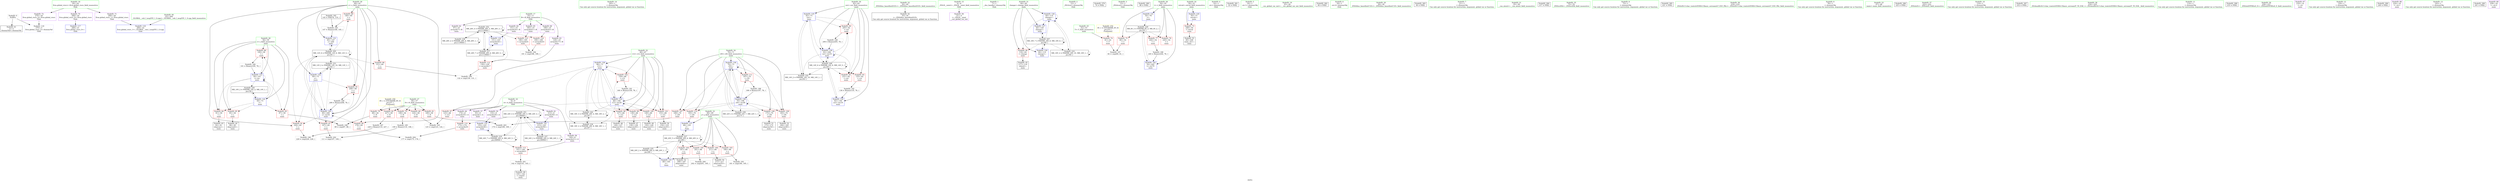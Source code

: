 digraph "SVFG" {
	label="SVFG";

	Node0x5648f1fcac90 [shape=record,color=grey,label="{NodeID: 0\nNullPtr}"];
	Node0x5648f1fcac90 -> Node0x5648f1fed550[style=solid];
	Node0x5648f1fcac90 -> Node0x5648f1ff35b0[style=solid];
	Node0x5648f1fedbd0 [shape=record,color=red,label="{NodeID: 97\n123\<--66\n\<--i12\nmain\n}"];
	Node0x5648f1fedbd0 -> Node0x5648f1ff17c0[style=solid];
	Node0x5648f1fcb500 [shape=record,color=green,label="{NodeID: 14\n165\<--1\n\<--dummyObj\nCan only get source location for instruction, argument, global var or function.}"];
	Node0x5648f1ff1640 [shape=record,color=grey,label="{NodeID: 194\n191 = cmp(186, 190, )\n}"];
	Node0x5648f1fee730 [shape=record,color=red,label="{NodeID: 111\n197\<--70\n\<--i30\nmain\n}"];
	Node0x5648f1fee730 -> Node0x5648f1ff7250[style=solid];
	Node0x5648f1fccc10 [shape=record,color=green,label="{NodeID: 28\n58\<--59\ni\<--i_field_insensitive\nmain\n}"];
	Node0x5648f1fccc10 -> Node0x5648f1ff07f0[style=solid];
	Node0x5648f1fccc10 -> Node0x5648f1ff08c0[style=solid];
	Node0x5648f1fccc10 -> Node0x5648f1ff0990[style=solid];
	Node0x5648f1fccc10 -> Node0x5648f1ff0a60[style=solid];
	Node0x5648f1fccc10 -> Node0x5648f1ff3850[style=solid];
	Node0x5648f1fccc10 -> Node0x5648f1ff3920[style=solid];
	Node0x5648f1ff3ac0 [shape=record,color=blue,label="{NodeID: 125\n62\<--73\ncnt\<--\nmain\n}"];
	Node0x5648f1ff3ac0 -> Node0x5648f1ff10e0[style=dashed];
	Node0x5648f1ff3ac0 -> Node0x5648f1ff11b0[style=dashed];
	Node0x5648f1ff3ac0 -> Node0x5648f1ff4620[style=dashed];
	Node0x5648f1ff3ac0 -> Node0x5648f20002b0[style=dashed];
	Node0x5648f1ff3ac0 -> Node0x5648f20088b0[style=dashed];
	Node0x5648f1fed620 [shape=record,color=black,label="{NodeID: 42\n33\<--34\n\<--_ZNSt8ios_base4InitD1Ev\nCan only get source location for instruction, argument, global var or function.}"];
	Node0x5648f1ff4620 [shape=record,color=blue,label="{NodeID: 139\n62\<--206\ncnt\<--inc53\nmain\n}"];
	Node0x5648f1ff4620 -> Node0x5648f1ff10e0[style=dashed];
	Node0x5648f1ff4620 -> Node0x5648f1ff11b0[style=dashed];
	Node0x5648f1ff4620 -> Node0x5648f1ff4620[style=dashed];
	Node0x5648f1ff4620 -> Node0x5648f20002b0[style=dashed];
	Node0x5648f1ff4620 -> Node0x5648f20088b0[style=dashed];
	Node0x5648f1fef1a0 [shape=record,color=purple,label="{NodeID: 56\n31\<--4\n\<--_ZStL8__ioinit\n__cxx_global_var_init\n}"];
	Node0x5648f2009cb0 [shape=record,color=black,label="{NodeID: 236\nMR_22V_2 = PHI(MR_22V_7, MR_22V_1, )\npts\{71 \}\n}"];
	Node0x5648f2009cb0 -> Node0x5648f1ff43b0[style=dashed];
	Node0x5648f2009cb0 -> Node0x5648f2009cb0[style=dashed];
	Node0x5648f1fefd00 [shape=record,color=purple,label="{NodeID: 70\n268\<--20\nllvm.global_ctors_0\<--llvm.global_ctors\nGlob }"];
	Node0x5648f1fefd00 -> Node0x5648f1ff33b0[style=solid];
	Node0x5648f1ff08c0 [shape=record,color=red,label="{NodeID: 84\n91\<--58\n\<--i\nmain\n}"];
	Node0x5648f1ff08c0 -> Node0x5648f1fed6f0[style=solid];
	Node0x5648f1fcb410 [shape=record,color=green,label="{NodeID: 1\n7\<--1\n__dso_handle\<--dummyObj\nGlob }"];
	Node0x5648f1fedca0 [shape=record,color=red,label="{NodeID: 98\n127\<--66\n\<--i12\nmain\n}"];
	Node0x5648f1fedca0 -> Node0x5648f1fed960[style=solid];
	Node0x5648f1fcb5d0 [shape=record,color=green,label="{NodeID: 15\n4\<--6\n_ZStL8__ioinit\<--_ZStL8__ioinit_field_insensitive\nGlob }"];
	Node0x5648f1fcb5d0 -> Node0x5648f1fef1a0[style=solid];
	Node0x5648f1ff17c0 [shape=record,color=grey,label="{NodeID: 195\n125 = cmp(123, 124, )\n}"];
	Node0x5648f1fee800 [shape=record,color=red,label="{NodeID: 112\n130\<--129\n\<--arrayidx17\nmain\n}"];
	Node0x5648f1fee800 -> Node0x5648f1ff1dc0[style=solid];
	Node0x5648f1fccce0 [shape=record,color=green,label="{NodeID: 29\n60\<--61\ns\<--s_field_insensitive\nmain\n}"];
	Node0x5648f1fccce0 -> Node0x5648f1ff0b30[style=solid];
	Node0x5648f1fccce0 -> Node0x5648f1ff0c00[style=solid];
	Node0x5648f1fccce0 -> Node0x5648f1ff0cd0[style=solid];
	Node0x5648f1fccce0 -> Node0x5648f1ff0da0[style=solid];
	Node0x5648f1fccce0 -> Node0x5648f1ff0e70[style=solid];
	Node0x5648f1fccce0 -> Node0x5648f1ff0f40[style=solid];
	Node0x5648f1fccce0 -> Node0x5648f1ff39f0[style=solid];
	Node0x5648f1fccce0 -> Node0x5648f1ff3fa0[style=solid];
	Node0x5648f1fccce0 -> Node0x5648f1ff46f0[style=solid];
	Node0x5648f1ff3b90 [shape=record,color=blue,label="{NodeID: 126\n64\<--114\nchange\<--\nmain\n}"];
	Node0x5648f1ff3b90 -> Node0x5648f1fedb00[style=dashed];
	Node0x5648f1ff3b90 -> Node0x5648f1ff3b90[style=dashed];
	Node0x5648f1ff3b90 -> Node0x5648f1ff3c60[style=dashed];
	Node0x5648f1ff3b90 -> Node0x5648f2008db0[style=dashed];
	Node0x5648f1fed6f0 [shape=record,color=black,label="{NodeID: 43\n92\<--91\nidxprom\<--\nmain\n}"];
	Node0x5648f1ff46f0 [shape=record,color=blue,label="{NodeID: 140\n60\<--209\ns\<--inc54\nmain\n}"];
	Node0x5648f1ff46f0 -> Node0x5648f1ff0b30[style=dashed];
	Node0x5648f1ff46f0 -> Node0x5648f1ff0da0[style=dashed];
	Node0x5648f1ff46f0 -> Node0x5648f1ff0e70[style=dashed];
	Node0x5648f1ff46f0 -> Node0x5648f1ff0f40[style=dashed];
	Node0x5648f1ff46f0 -> Node0x5648f1ff46f0[style=dashed];
	Node0x5648f1ff46f0 -> Node0x5648f1fffdb0[style=dashed];
	Node0x5648f1ff46f0 -> Node0x5648f20083b0[style=dashed];
	Node0x5648f1fef270 [shape=record,color=purple,label="{NodeID: 57\n93\<--8\narrayidx\<--A\nmain\n}"];
	Node0x5648f200a1b0 [shape=record,color=black,label="{NodeID: 237\nMR_24V_2 = PHI(MR_24V_9, MR_24V_1, )\npts\{90000 \}\n}"];
	Node0x5648f200a1b0 -> Node0x5648f200a1b0[style=dashed];
	Node0x5648f200a1b0 -> Node0x5648f200e7b0[style=dashed];
	Node0x5648f1fefdd0 [shape=record,color=purple,label="{NodeID: 71\n269\<--20\nllvm.global_ctors_1\<--llvm.global_ctors\nGlob }"];
	Node0x5648f1fefdd0 -> Node0x5648f1ff34b0[style=solid];
	Node0x5648f200e7b0 [shape=record,color=black,label="{NodeID: 251\nMR_24V_4 = PHI(MR_24V_5, MR_24V_3, )\npts\{90000 \}\n}"];
	Node0x5648f200e7b0 -> Node0x5648f1fee8d0[style=dashed];
	Node0x5648f200e7b0 -> Node0x5648f1fee9a0[style=dashed];
	Node0x5648f200e7b0 -> Node0x5648f1ff4140[style=dashed];
	Node0x5648f200e7b0 -> Node0x5648f1ff47c0[style=dashed];
	Node0x5648f200e7b0 -> Node0x5648f20034b0[style=dashed];
	Node0x5648f200e7b0 -> Node0x5648f200a1b0[style=dashed];
	Node0x5648f200e7b0 -> Node0x5648f200e7b0[style=dashed];
	Node0x5648f1ff0990 [shape=record,color=red,label="{NodeID: 85\n95\<--58\n\<--i\nmain\n}"];
	Node0x5648f1ff0990 -> Node0x5648f1fed7c0[style=solid];
	Node0x5648f1fc9da0 [shape=record,color=green,label="{NodeID: 2\n12\<--1\n_ZSt3cin\<--dummyObj\nGlob }"];
	Node0x5648f1d95860 [shape=record,color=black,label="{NodeID: 182\n145 = PHI(78, 110, )\n}"];
	Node0x5648f1d95860 -> Node0x5648f1ff6ad0[style=solid];
	Node0x5648f1fedd70 [shape=record,color=red,label="{NodeID: 99\n138\<--66\n\<--i12\nmain\n}"];
	Node0x5648f1fedd70 -> Node0x5648f1feda30[style=solid];
	Node0x5648f1fcb6a0 [shape=record,color=green,label="{NodeID: 16\n8\<--9\nA\<--A_field_insensitive\nGlob }"];
	Node0x5648f1fcb6a0 -> Node0x5648f1fef270[style=solid];
	Node0x5648f1fcb6a0 -> Node0x5648f1fef340[style=solid];
	Node0x5648f1fcb6a0 -> Node0x5648f1fef410[style=solid];
	Node0x5648f1fcb6a0 -> Node0x5648f1fef4e0[style=solid];
	Node0x5648f1fcb6a0 -> Node0x5648f1fef5b0[style=solid];
	Node0x5648f201f280 [shape=record,color=black,label="{NodeID: 279\n74 = PHI()\n}"];
	Node0x5648f1ff1940 [shape=record,color=grey,label="{NodeID: 196\n229 = cmp(226, 228, )\n}"];
	Node0x5648f1fee8d0 [shape=record,color=red,label="{NodeID: 113\n141\<--140\n\<--arrayidx21\nmain\n}"];
	Node0x5648f1fee8d0 -> Node0x5648f1ff20c0[style=solid];
	Node0x5648f1fccdb0 [shape=record,color=green,label="{NodeID: 30\n62\<--63\ncnt\<--cnt_field_insensitive\nmain\n}"];
	Node0x5648f1fccdb0 -> Node0x5648f1ff1010[style=solid];
	Node0x5648f1fccdb0 -> Node0x5648f1ff10e0[style=solid];
	Node0x5648f1fccdb0 -> Node0x5648f1ff11b0[style=solid];
	Node0x5648f1fccdb0 -> Node0x5648f1ff3ac0[style=solid];
	Node0x5648f1fccdb0 -> Node0x5648f1ff3ed0[style=solid];
	Node0x5648f1fccdb0 -> Node0x5648f1ff4620[style=solid];
	Node0x5648f1ff3c60 [shape=record,color=blue,label="{NodeID: 127\n64\<--120\nchange\<--\nmain\n}"];
	Node0x5648f1ff3c60 -> Node0x5648f20007b0[style=dashed];
	Node0x5648f1fed7c0 [shape=record,color=black,label="{NodeID: 44\n96\<--95\nidxprom6\<--\nmain\n}"];
	Node0x5648f1ff47c0 [shape=record,color=blue,label="{NodeID: 141\n213\<--143\narrayidx56\<--\nmain\n}"];
	Node0x5648f1ff47c0 -> Node0x5648f200a1b0[style=dashed];
	Node0x5648f1ff47c0 -> Node0x5648f200e7b0[style=dashed];
	Node0x5648f1fef340 [shape=record,color=purple,label="{NodeID: 58\n140\<--8\narrayidx21\<--A\nmain\n}"];
	Node0x5648f1fef340 -> Node0x5648f1fee8d0[style=solid];
	Node0x5648f200a6b0 [shape=record,color=black,label="{NodeID: 238\nMR_26V_2 = PHI(MR_26V_8, MR_26V_1, )\npts\{110000 \}\n}"];
	Node0x5648f200a6b0 -> Node0x5648f200a6b0[style=dashed];
	Node0x5648f200a6b0 -> Node0x5648f200ecb0[style=dashed];
	Node0x5648f1fefed0 [shape=record,color=purple,label="{NodeID: 72\n270\<--20\nllvm.global_ctors_2\<--llvm.global_ctors\nGlob }"];
	Node0x5648f1fefed0 -> Node0x5648f1ff35b0[style=solid];
	Node0x5648f200ecb0 [shape=record,color=black,label="{NodeID: 252\nMR_26V_4 = PHI(MR_26V_5, MR_26V_3, )\npts\{110000 \}\n}"];
	Node0x5648f200ecb0 -> Node0x5648f1fee800[style=dashed];
	Node0x5648f200ecb0 -> Node0x5648f1feea70[style=dashed];
	Node0x5648f200ecb0 -> Node0x5648f1ff32e0[style=dashed];
	Node0x5648f200ecb0 -> Node0x5648f1ff4070[style=dashed];
	Node0x5648f200ecb0 -> Node0x5648f20039b0[style=dashed];
	Node0x5648f200ecb0 -> Node0x5648f200a6b0[style=dashed];
	Node0x5648f200ecb0 -> Node0x5648f200ecb0[style=dashed];
	Node0x5648f1ff0a60 [shape=record,color=red,label="{NodeID: 86\n100\<--58\n\<--i\nmain\n}"];
	Node0x5648f1ff0a60 -> Node0x5648f1ff6c50[style=solid];
	Node0x5648f1fcc2b0 [shape=record,color=green,label="{NodeID: 3\n13\<--1\n_ZSt4cout\<--dummyObj\nGlob }"];
	Node0x5648f1ff6ad0 [shape=record,color=grey,label="{NodeID: 183\n147 = Binary(146, 145, )\n}"];
	Node0x5648f1ff6ad0 -> Node0x5648f1ff3fa0[style=solid];
	Node0x5648f1fede40 [shape=record,color=red,label="{NodeID: 100\n149\<--66\n\<--i12\nmain\n}"];
	Node0x5648f1fede40 -> Node0x5648f1feebf0[style=solid];
	Node0x5648f1fcb770 [shape=record,color=green,label="{NodeID: 17\n10\<--11\nB\<--B_field_insensitive\nGlob }"];
	Node0x5648f1fcb770 -> Node0x5648f1fef680[style=solid];
	Node0x5648f1fcb770 -> Node0x5648f1fef750[style=solid];
	Node0x5648f1fcb770 -> Node0x5648f1fef820[style=solid];
	Node0x5648f1fcb770 -> Node0x5648f1fef8f0[style=solid];
	Node0x5648f1fcb770 -> Node0x5648f1fef9c0[style=solid];
	Node0x5648f201f380 [shape=record,color=black,label="{NodeID: 280\n98 = PHI()\n}"];
	Node0x5648f1ff1ac0 [shape=record,color=grey,label="{NodeID: 197\n82 = cmp(80, 81, )\n}"];
	Node0x5648f1fee9a0 [shape=record,color=red,label="{NodeID: 114\n175\<--174\n\<--arrayidx35\nmain\n}"];
	Node0x5648f1fee9a0 -> Node0x5648f1ff9a60[style=solid];
	Node0x5648f1fecdf0 [shape=record,color=green,label="{NodeID: 31\n64\<--65\nchange\<--change_field_insensitive\nmain\n}"];
	Node0x5648f1fecdf0 -> Node0x5648f1fedb00[style=solid];
	Node0x5648f1fecdf0 -> Node0x5648f1ff3b90[style=solid];
	Node0x5648f1fecdf0 -> Node0x5648f1ff3c60[style=solid];
	Node0x5648f1fecdf0 -> Node0x5648f1ff3e00[style=solid];
	Node0x5648f1ff3d30 [shape=record,color=blue,label="{NodeID: 128\n66\<--73\ni12\<--\nmain\n}"];
	Node0x5648f1ff3d30 -> Node0x5648f1fedbd0[style=dashed];
	Node0x5648f1ff3d30 -> Node0x5648f1fedca0[style=dashed];
	Node0x5648f1ff3d30 -> Node0x5648f1fedd70[style=dashed];
	Node0x5648f1ff3d30 -> Node0x5648f1fede40[style=dashed];
	Node0x5648f1ff3d30 -> Node0x5648f1fedf10[style=dashed];
	Node0x5648f1ff3d30 -> Node0x5648f1fedfe0[style=dashed];
	Node0x5648f1ff3d30 -> Node0x5648f1ff3d30[style=dashed];
	Node0x5648f1ff3d30 -> Node0x5648f1ff4210[style=dashed];
	Node0x5648f1ff3d30 -> Node0x5648f20092b0[style=dashed];
	Node0x5648f1ff3d30 -> Node0x5648f200bab0[style=dashed];
	Node0x5648f1fed890 [shape=record,color=black,label="{NodeID: 45\n117\<--116\ntobool\<--\nmain\n}"];
	Node0x5648f1ff4890 [shape=record,color=blue,label="{NodeID: 142\n54\<--245\nt\<--inc70\nmain\n}"];
	Node0x5648f1ff4890 -> Node0x5648f20075b0[style=dashed];
	Node0x5648f1fef410 [shape=record,color=purple,label="{NodeID: 59\n155\<--8\narrayidx26\<--A\nmain\n}"];
	Node0x5648f1fef410 -> Node0x5648f1ff4140[style=solid];
	Node0x5648f1feffd0 [shape=record,color=red,label="{NodeID: 73\n248\<--50\n\<--retval\nmain\n}"];
	Node0x5648f1feffd0 -> Node0x5648f1fef0d0[style=solid];
	Node0x5648f1ff0b30 [shape=record,color=red,label="{NodeID: 87\n107\<--60\n\<--s\nmain\n}"];
	Node0x5648f1ff0b30 -> Node0x5648f1ff97a0[style=solid];
	Node0x5648f1fcb110 [shape=record,color=green,label="{NodeID: 4\n14\<--1\n.str\<--dummyObj\nGlob }"];
	Node0x5648f1ff6c50 [shape=record,color=grey,label="{NodeID: 184\n101 = Binary(100, 78, )\n}"];
	Node0x5648f1ff6c50 -> Node0x5648f1ff3920[style=solid];
	Node0x5648f1fedf10 [shape=record,color=red,label="{NodeID: 101\n153\<--66\n\<--i12\nmain\n}"];
	Node0x5648f1fedf10 -> Node0x5648f1feecc0[style=solid];
	Node0x5648f1fcb840 [shape=record,color=green,label="{NodeID: 18\n20\<--24\nllvm.global_ctors\<--llvm.global_ctors_field_insensitive\nGlob }"];
	Node0x5648f1fcb840 -> Node0x5648f1fefd00[style=solid];
	Node0x5648f1fcb840 -> Node0x5648f1fefdd0[style=solid];
	Node0x5648f1fcb840 -> Node0x5648f1fefed0[style=solid];
	Node0x5648f201f480 [shape=record,color=black,label="{NodeID: 281\n32 = PHI()\n}"];
	Node0x5648f1ff1c40 [shape=record,color=grey,label="{NodeID: 198\n89 = cmp(87, 88, )\n}"];
	Node0x5648f1feea70 [shape=record,color=red,label="{NodeID: 115\n186\<--185\n\<--arrayidx41\nmain\n}"];
	Node0x5648f1feea70 -> Node0x5648f1ff1640[style=solid];
	Node0x5648f1fece80 [shape=record,color=green,label="{NodeID: 32\n66\<--67\ni12\<--i12_field_insensitive\nmain\n}"];
	Node0x5648f1fece80 -> Node0x5648f1fedbd0[style=solid];
	Node0x5648f1fece80 -> Node0x5648f1fedca0[style=solid];
	Node0x5648f1fece80 -> Node0x5648f1fedd70[style=solid];
	Node0x5648f1fece80 -> Node0x5648f1fede40[style=solid];
	Node0x5648f1fece80 -> Node0x5648f1fedf10[style=solid];
	Node0x5648f1fece80 -> Node0x5648f1fedfe0[style=solid];
	Node0x5648f1fece80 -> Node0x5648f1ff3d30[style=solid];
	Node0x5648f1fece80 -> Node0x5648f1ff4210[style=solid];
	Node0x5648f1ff3e00 [shape=record,color=blue,label="{NodeID: 129\n64\<--114\nchange\<--\nmain\n}"];
	Node0x5648f1ff3e00 -> Node0x5648f20007b0[style=dashed];
	Node0x5648f1fed960 [shape=record,color=black,label="{NodeID: 46\n128\<--127\nidxprom16\<--\nmain\n}"];
	Node0x5648f1fef4e0 [shape=record,color=purple,label="{NodeID: 60\n174\<--8\narrayidx35\<--A\nmain\n}"];
	Node0x5648f1fef4e0 -> Node0x5648f1fee9a0[style=solid];
	Node0x5648f1ff00a0 [shape=record,color=red,label="{NodeID: 74\n81\<--52\n\<--T\nmain\n}"];
	Node0x5648f1ff00a0 -> Node0x5648f1ff1ac0[style=solid];
	Node0x5648f200fcd0 [shape=record,color=yellow,style=double,label="{NodeID: 254\n4V_1 = ENCHI(MR_4V_0)\npts\{53 \}\nFun[main]}"];
	Node0x5648f200fcd0 -> Node0x5648f1ff00a0[style=dashed];
	Node0x5648f1ff0c00 [shape=record,color=red,label="{NodeID: 88\n131\<--60\n\<--s\nmain\n}"];
	Node0x5648f1ff0c00 -> Node0x5648f1ff1dc0[style=solid];
	Node0x5648f1fcb1a0 [shape=record,color=green,label="{NodeID: 5\n16\<--1\n.str.1\<--dummyObj\nGlob }"];
	Node0x5648f1ff6dd0 [shape=record,color=grey,label="{NodeID: 185\n109 = Binary(110, 108, )\n}"];
	Node0x5648f1ff6dd0 -> Node0x5648f1ff97a0[style=solid];
	Node0x5648f1fedfe0 [shape=record,color=red,label="{NodeID: 102\n159\<--66\n\<--i12\nmain\n}"];
	Node0x5648f1fedfe0 -> Node0x5648f1ff76d0[style=solid];
	Node0x5648f1fcb910 [shape=record,color=green,label="{NodeID: 19\n25\<--26\n__cxx_global_var_init\<--__cxx_global_var_init_field_insensitive\n}"];
	Node0x5648f201f580 [shape=record,color=black,label="{NodeID: 282\n84 = PHI()\n}"];
	Node0x5648f1ff1dc0 [shape=record,color=grey,label="{NodeID: 199\n132 = cmp(130, 131, )\n}"];
	Node0x5648f1ff32e0 [shape=record,color=red,label="{NodeID: 116\n190\<--189\n\<--arrayidx43\nmain\n}"];
	Node0x5648f1ff32e0 -> Node0x5648f1ff1640[style=solid];
	Node0x5648f1fecf10 [shape=record,color=green,label="{NodeID: 33\n68\<--69\nj\<--j_field_insensitive\nmain\n}"];
	Node0x5648f1fecf10 -> Node0x5648f1fee0b0[style=solid];
	Node0x5648f1fecf10 -> Node0x5648f1fee180[style=solid];
	Node0x5648f1fecf10 -> Node0x5648f1fee250[style=solid];
	Node0x5648f1fecf10 -> Node0x5648f1fee320[style=solid];
	Node0x5648f1fecf10 -> Node0x5648f1ff42e0[style=solid];
	Node0x5648f1fecf10 -> Node0x5648f1ff4480[style=solid];
	Node0x5648f1ff3ed0 [shape=record,color=blue,label="{NodeID: 130\n62\<--136\ncnt\<--inc19\nmain\n}"];
	Node0x5648f1ff3ed0 -> Node0x5648f20002b0[style=dashed];
	Node0x5648f1feda30 [shape=record,color=black,label="{NodeID: 47\n139\<--138\nidxprom20\<--\nmain\n}"];
	Node0x5648f2006bb0 [shape=record,color=black,label="{NodeID: 227\nMR_20V_5 = PHI(MR_20V_6, MR_20V_4, )\npts\{69 \}\n}"];
	Node0x5648f2006bb0 -> Node0x5648f1fee0b0[style=dashed];
	Node0x5648f2006bb0 -> Node0x5648f1fee180[style=dashed];
	Node0x5648f2006bb0 -> Node0x5648f1fee250[style=dashed];
	Node0x5648f2006bb0 -> Node0x5648f1fee320[style=dashed];
	Node0x5648f2006bb0 -> Node0x5648f1ff42e0[style=dashed];
	Node0x5648f2006bb0 -> Node0x5648f1ff4480[style=dashed];
	Node0x5648f2006bb0 -> Node0x5648f2006bb0[style=dashed];
	Node0x5648f2006bb0 -> Node0x5648f20097b0[style=dashed];
	Node0x5648f1fef5b0 [shape=record,color=purple,label="{NodeID: 61\n213\<--8\narrayidx56\<--A\nmain\n}"];
	Node0x5648f1fef5b0 -> Node0x5648f1ff47c0[style=solid];
	Node0x5648f1ff0170 [shape=record,color=red,label="{NodeID: 75\n80\<--54\n\<--t\nmain\n}"];
	Node0x5648f1ff0170 -> Node0x5648f1ff1ac0[style=solid];
	Node0x5648f1ff0cd0 [shape=record,color=red,label="{NodeID: 89\n146\<--60\n\<--s\nmain\n}"];
	Node0x5648f1ff0cd0 -> Node0x5648f1ff6ad0[style=solid];
	Node0x5648f1fcae30 [shape=record,color=green,label="{NodeID: 6\n18\<--1\n.str.2\<--dummyObj\nGlob }"];
	Node0x5648f1ff6f50 [shape=record,color=grey,label="{NodeID: 186\n245 = Binary(244, 78, )\n}"];
	Node0x5648f1ff6f50 -> Node0x5648f1ff4890[style=solid];
	Node0x5648f1fee0b0 [shape=record,color=red,label="{NodeID: 103\n180\<--68\n\<--j\nmain\n}"];
	Node0x5648f1fee0b0 -> Node0x5648f1ff14c0[style=solid];
	Node0x5648f1fcc590 [shape=record,color=green,label="{NodeID: 20\n29\<--30\n_ZNSt8ios_base4InitC1Ev\<--_ZNSt8ios_base4InitC1Ev_field_insensitive\n}"];
	Node0x5648f201f680 [shape=record,color=black,label="{NodeID: 283\n94 = PHI()\n}"];
	Node0x5648f1ff1f40 [shape=record,color=grey,label="{NodeID: 200\n202 = cmp(201, 165, )\n}"];
	Node0x5648f1ff33b0 [shape=record,color=blue,label="{NodeID: 117\n268\<--21\nllvm.global_ctors_0\<--\nGlob }"];
	Node0x5648f1fecfa0 [shape=record,color=green,label="{NodeID: 34\n70\<--71\ni30\<--i30_field_insensitive\nmain\n}"];
	Node0x5648f1fecfa0 -> Node0x5648f1fee3f0[style=solid];
	Node0x5648f1fecfa0 -> Node0x5648f1fee4c0[style=solid];
	Node0x5648f1fecfa0 -> Node0x5648f1fee590[style=solid];
	Node0x5648f1fecfa0 -> Node0x5648f1fee660[style=solid];
	Node0x5648f1fecfa0 -> Node0x5648f1fee730[style=solid];
	Node0x5648f1fecfa0 -> Node0x5648f1ff43b0[style=solid];
	Node0x5648f1fecfa0 -> Node0x5648f1ff4550[style=solid];
	Node0x5648f1ff3fa0 [shape=record,color=blue,label="{NodeID: 131\n60\<--147\ns\<--add\nmain\n}"];
	Node0x5648f1ff3fa0 -> Node0x5648f1fffdb0[style=dashed];
	Node0x5648f1feeb20 [shape=record,color=black,label="{NodeID: 48\n144\<--142\n\<--cmp22\nmain\n}"];
	Node0x5648f1fef680 [shape=record,color=purple,label="{NodeID: 62\n97\<--10\narrayidx7\<--B\nmain\n}"];
	Node0x5648f200bab0 [shape=record,color=black,label="{NodeID: 242\nMR_18V_3 = PHI(MR_18V_4, MR_18V_2, )\npts\{67 \}\n}"];
	Node0x5648f200bab0 -> Node0x5648f1ff3d30[style=dashed];
	Node0x5648f200bab0 -> Node0x5648f20092b0[style=dashed];
	Node0x5648f200bab0 -> Node0x5648f200bab0[style=dashed];
	Node0x5648f1ff0240 [shape=record,color=red,label="{NodeID: 76\n220\<--54\n\<--t\nmain\n}"];
	Node0x5648f200fe90 [shape=record,color=yellow,style=double,label="{NodeID: 256\n8V_1 = ENCHI(MR_8V_0)\npts\{57 \}\nFun[main]}"];
	Node0x5648f200fe90 -> Node0x5648f1ff03e0[style=dashed];
	Node0x5648f200fe90 -> Node0x5648f1ff04b0[style=dashed];
	Node0x5648f200fe90 -> Node0x5648f1ff0580[style=dashed];
	Node0x5648f200fe90 -> Node0x5648f1ff0650[style=dashed];
	Node0x5648f200fe90 -> Node0x5648f1ff0720[style=dashed];
	Node0x5648f1ff0da0 [shape=record,color=red,label="{NodeID: 90\n176\<--60\n\<--s\nmain\n}"];
	Node0x5648f1ff0da0 -> Node0x5648f1ff9a60[style=solid];
	Node0x5648f1fcaec0 [shape=record,color=green,label="{NodeID: 7\n21\<--1\n\<--dummyObj\nCan only get source location for instruction, argument, global var or function.}"];
	Node0x5648f1ff70d0 [shape=record,color=grey,label="{NodeID: 187\n228 = Binary(110, 227, )\n}"];
	Node0x5648f1ff70d0 -> Node0x5648f1ff1940[style=solid];
	Node0x5648f1fee180 [shape=record,color=red,label="{NodeID: 104\n187\<--68\n\<--j\nmain\n}"];
	Node0x5648f1fee180 -> Node0x5648f1feef30[style=solid];
	Node0x5648f1fcc660 [shape=record,color=green,label="{NodeID: 21\n35\<--36\n__cxa_atexit\<--__cxa_atexit_field_insensitive\n}"];
	Node0x5648f201f7e0 [shape=record,color=black,label="{NodeID: 284\n217 = PHI()\n}"];
	Node0x5648f1ff20c0 [shape=record,color=grey,label="{NodeID: 201\n142 = cmp(141, 143, )\n}"];
	Node0x5648f1ff20c0 -> Node0x5648f1feeb20[style=solid];
	Node0x5648f1ff34b0 [shape=record,color=blue,label="{NodeID: 118\n269\<--22\nllvm.global_ctors_1\<--_GLOBAL__sub_I_msg555_1_0.cpp\nGlob }"];
	Node0x5648f1fed070 [shape=record,color=green,label="{NodeID: 35\n75\<--76\n_ZNSirsERi\<--_ZNSirsERi_field_insensitive\n}"];
	Node0x5648f1ff4070 [shape=record,color=blue,label="{NodeID: 132\n151\<--143\narrayidx24\<--\nmain\n}"];
	Node0x5648f1ff4070 -> Node0x5648f20039b0[style=dashed];
	Node0x5648f1feebf0 [shape=record,color=black,label="{NodeID: 49\n150\<--149\nidxprom23\<--\nmain\n}"];
	Node0x5648f20075b0 [shape=record,color=black,label="{NodeID: 229\nMR_6V_3 = PHI(MR_6V_4, MR_6V_2, )\npts\{55 \}\n}"];
	Node0x5648f20075b0 -> Node0x5648f1ff0170[style=dashed];
	Node0x5648f20075b0 -> Node0x5648f1ff0240[style=dashed];
	Node0x5648f20075b0 -> Node0x5648f1ff0310[style=dashed];
	Node0x5648f20075b0 -> Node0x5648f1ff4890[style=dashed];
	Node0x5648f1fef750 [shape=record,color=purple,label="{NodeID: 63\n129\<--10\narrayidx17\<--B\nmain\n}"];
	Node0x5648f1fef750 -> Node0x5648f1fee800[style=solid];
	Node0x5648f1ff0310 [shape=record,color=red,label="{NodeID: 77\n244\<--54\n\<--t\nmain\n}"];
	Node0x5648f1ff0310 -> Node0x5648f1ff6f50[style=solid];
	Node0x5648f1ff0e70 [shape=record,color=red,label="{NodeID: 91\n208\<--60\n\<--s\nmain\n}"];
	Node0x5648f1ff0e70 -> Node0x5648f1ff73d0[style=solid];
	Node0x5648f1fcaf50 [shape=record,color=green,label="{NodeID: 8\n73\<--1\n\<--dummyObj\nCan only get source location for instruction, argument, global var or function.}"];
	Node0x5648f1ff7250 [shape=record,color=grey,label="{NodeID: 188\n198 = Binary(197, 78, )\n}"];
	Node0x5648f1ff7250 -> Node0x5648f1ff4550[style=solid];
	Node0x5648f1fee250 [shape=record,color=red,label="{NodeID: 105\n201\<--68\n\<--j\nmain\n}"];
	Node0x5648f1fee250 -> Node0x5648f1ff1f40[style=solid];
	Node0x5648f1fcc730 [shape=record,color=green,label="{NodeID: 22\n34\<--40\n_ZNSt8ios_base4InitD1Ev\<--_ZNSt8ios_base4InitD1Ev_field_insensitive\n}"];
	Node0x5648f1fcc730 -> Node0x5648f1fed620[style=solid];
	Node0x5648f201f8e0 [shape=record,color=black,label="{NodeID: 285\n221 = PHI()\n}"];
	Node0x5648f1ff97a0 [shape=record,color=grey,label="{NodeID: 202\n111 = cmp(107, 109, )\n}"];
	Node0x5648f1ff35b0 [shape=record,color=blue, style = dotted,label="{NodeID: 119\n270\<--3\nllvm.global_ctors_2\<--dummyVal\nGlob }"];
	Node0x5648f1fed140 [shape=record,color=green,label="{NodeID: 36\n218\<--219\n_ZStlsISt11char_traitsIcEERSt13basic_ostreamIcT_ES5_PKc\<--_ZStlsISt11char_traitsIcEERSt13basic_ostreamIcT_ES5_PKc_field_insensitive\n}"];
	Node0x5648f20034b0 [shape=record,color=black,label="{NodeID: 216\nMR_24V_7 = PHI(MR_24V_6, MR_24V_5, )\npts\{90000 \}\n}"];
	Node0x5648f20034b0 -> Node0x5648f1fee8d0[style=dashed];
	Node0x5648f20034b0 -> Node0x5648f1ff4140[style=dashed];
	Node0x5648f20034b0 -> Node0x5648f20034b0[style=dashed];
	Node0x5648f20034b0 -> Node0x5648f200e7b0[style=dashed];
	Node0x5648f1ff4140 [shape=record,color=blue,label="{NodeID: 133\n155\<--143\narrayidx26\<--\nmain\n}"];
	Node0x5648f1ff4140 -> Node0x5648f20034b0[style=dashed];
	Node0x5648f1feecc0 [shape=record,color=black,label="{NodeID: 50\n154\<--153\nidxprom25\<--\nmain\n}"];
	Node0x5648f20082c0 [shape=record,color=black,label="{NodeID: 230\nMR_10V_2 = PHI(MR_10V_4, MR_10V_1, )\npts\{59 \}\n}"];
	Node0x5648f20082c0 -> Node0x5648f1ff3850[style=dashed];
	Node0x5648f1fef820 [shape=record,color=purple,label="{NodeID: 64\n151\<--10\narrayidx24\<--B\nmain\n}"];
	Node0x5648f1fef820 -> Node0x5648f1ff4070[style=solid];
	Node0x5648f1ff03e0 [shape=record,color=red,label="{NodeID: 78\n88\<--56\n\<--N\nmain\n}"];
	Node0x5648f1ff03e0 -> Node0x5648f1ff1c40[style=solid];
	Node0x5648f1ff0f40 [shape=record,color=red,label="{NodeID: 92\n226\<--60\n\<--s\nmain\n}"];
	Node0x5648f1ff0f40 -> Node0x5648f1ff1940[style=solid];
	Node0x5648f1fcafe0 [shape=record,color=green,label="{NodeID: 9\n78\<--1\n\<--dummyObj\nCan only get source location for instruction, argument, global var or function.}"];
	Node0x5648f1ff73d0 [shape=record,color=grey,label="{NodeID: 189\n209 = Binary(208, 78, )\n}"];
	Node0x5648f1ff73d0 -> Node0x5648f1ff46f0[style=solid];
	Node0x5648f1fee320 [shape=record,color=red,label="{NodeID: 106\n211\<--68\n\<--j\nmain\n}"];
	Node0x5648f1fee320 -> Node0x5648f1fef000[style=solid];
	Node0x5648f1fcc800 [shape=record,color=green,label="{NodeID: 23\n47\<--48\nmain\<--main_field_insensitive\n}"];
	Node0x5648f201f9e0 [shape=record,color=black,label="{NodeID: 286\n225 = PHI()\n}"];
	Node0x5648f1ff98e0 [shape=record,color=grey,label="{NodeID: 203\n170 = cmp(168, 169, )\n}"];
	Node0x5648f1ff36b0 [shape=record,color=blue,label="{NodeID: 120\n50\<--73\nretval\<--\nmain\n}"];
	Node0x5648f1ff36b0 -> Node0x5648f1feffd0[style=dashed];
	Node0x5648f1fed210 [shape=record,color=green,label="{NodeID: 37\n222\<--223\n_ZNSolsEi\<--_ZNSolsEi_field_insensitive\n}"];
	Node0x5648f20039b0 [shape=record,color=black,label="{NodeID: 217\nMR_26V_7 = PHI(MR_26V_6, MR_26V_5, )\npts\{110000 \}\n}"];
	Node0x5648f20039b0 -> Node0x5648f1fee800[style=dashed];
	Node0x5648f20039b0 -> Node0x5648f1ff4070[style=dashed];
	Node0x5648f20039b0 -> Node0x5648f20039b0[style=dashed];
	Node0x5648f20039b0 -> Node0x5648f200ecb0[style=dashed];
	Node0x5648f1ff4210 [shape=record,color=blue,label="{NodeID: 134\n66\<--160\ni12\<--inc28\nmain\n}"];
	Node0x5648f1ff4210 -> Node0x5648f1fedbd0[style=dashed];
	Node0x5648f1ff4210 -> Node0x5648f1fedca0[style=dashed];
	Node0x5648f1ff4210 -> Node0x5648f1fedd70[style=dashed];
	Node0x5648f1ff4210 -> Node0x5648f1fede40[style=dashed];
	Node0x5648f1ff4210 -> Node0x5648f1fedf10[style=dashed];
	Node0x5648f1ff4210 -> Node0x5648f1fedfe0[style=dashed];
	Node0x5648f1ff4210 -> Node0x5648f1ff3d30[style=dashed];
	Node0x5648f1ff4210 -> Node0x5648f1ff4210[style=dashed];
	Node0x5648f1ff4210 -> Node0x5648f20092b0[style=dashed];
	Node0x5648f1ff4210 -> Node0x5648f200bab0[style=dashed];
	Node0x5648f1feed90 [shape=record,color=black,label="{NodeID: 51\n173\<--172\nidxprom34\<--\nmain\n}"];
	Node0x5648f20083b0 [shape=record,color=black,label="{NodeID: 231\nMR_12V_2 = PHI(MR_12V_10, MR_12V_1, )\npts\{61 \}\n}"];
	Node0x5648f20083b0 -> Node0x5648f1ff39f0[style=dashed];
	Node0x5648f1fef8f0 [shape=record,color=purple,label="{NodeID: 65\n185\<--10\narrayidx41\<--B\nmain\n}"];
	Node0x5648f1fef8f0 -> Node0x5648f1feea70[style=solid];
	Node0x5648f1ff04b0 [shape=record,color=red,label="{NodeID: 79\n108\<--56\n\<--N\nmain\n}"];
	Node0x5648f1ff04b0 -> Node0x5648f1ff6dd0[style=solid];
	Node0x5648f1ff1010 [shape=record,color=red,label="{NodeID: 93\n135\<--62\n\<--cnt\nmain\n}"];
	Node0x5648f1ff1010 -> Node0x5648f1ff1340[style=solid];
	Node0x5648f1fcd2b0 [shape=record,color=green,label="{NodeID: 10\n110\<--1\n\<--dummyObj\nCan only get source location for instruction, argument, global var or function.}"];
	Node0x5648f1ff7550 [shape=record,color=grey,label="{NodeID: 190\n206 = Binary(205, 78, )\n}"];
	Node0x5648f1ff7550 -> Node0x5648f1ff4620[style=solid];
	Node0x5648f1fee3f0 [shape=record,color=red,label="{NodeID: 107\n168\<--70\n\<--i30\nmain\n}"];
	Node0x5648f1fee3f0 -> Node0x5648f1ff98e0[style=solid];
	Node0x5648f1fcc8d0 [shape=record,color=green,label="{NodeID: 24\n50\<--51\nretval\<--retval_field_insensitive\nmain\n}"];
	Node0x5648f1fcc8d0 -> Node0x5648f1feffd0[style=solid];
	Node0x5648f1fcc8d0 -> Node0x5648f1ff36b0[style=solid];
	Node0x5648f201fab0 [shape=record,color=black,label="{NodeID: 287\n232 = PHI()\n}"];
	Node0x5648f1ff9a60 [shape=record,color=grey,label="{NodeID: 204\n177 = cmp(175, 176, )\n}"];
	Node0x5648f1ff3780 [shape=record,color=blue,label="{NodeID: 121\n54\<--78\nt\<--\nmain\n}"];
	Node0x5648f1ff3780 -> Node0x5648f20075b0[style=dashed];
	Node0x5648f1fed2e0 [shape=record,color=green,label="{NodeID: 38\n234\<--235\n_ZSt4endlIcSt11char_traitsIcEERSt13basic_ostreamIT_T0_ES6_\<--_ZSt4endlIcSt11char_traitsIcEERSt13basic_ostreamIT_T0_ES6__field_insensitive\n}"];
	Node0x5648f1ff42e0 [shape=record,color=blue,label="{NodeID: 135\n68\<--165\nj\<--\nmain\n}"];
	Node0x5648f1ff42e0 -> Node0x5648f2006bb0[style=dashed];
	Node0x5648f1feee60 [shape=record,color=black,label="{NodeID: 52\n184\<--183\nidxprom40\<--\nmain\n}"];
	Node0x5648f20088b0 [shape=record,color=black,label="{NodeID: 232\nMR_14V_2 = PHI(MR_14V_10, MR_14V_1, )\npts\{63 \}\n}"];
	Node0x5648f20088b0 -> Node0x5648f1ff3ac0[style=dashed];
	Node0x5648f1fef9c0 [shape=record,color=purple,label="{NodeID: 66\n189\<--10\narrayidx43\<--B\nmain\n}"];
	Node0x5648f1fef9c0 -> Node0x5648f1ff32e0[style=solid];
	Node0x5648f1ff0580 [shape=record,color=red,label="{NodeID: 80\n124\<--56\n\<--N\nmain\n}"];
	Node0x5648f1ff0580 -> Node0x5648f1ff17c0[style=solid];
	Node0x5648f1ff10e0 [shape=record,color=red,label="{NodeID: 94\n205\<--62\n\<--cnt\nmain\n}"];
	Node0x5648f1ff10e0 -> Node0x5648f1ff7550[style=solid];
	Node0x5648f1fcd340 [shape=record,color=green,label="{NodeID: 11\n114\<--1\n\<--dummyObj\nCan only get source location for instruction, argument, global var or function.}"];
	Node0x5648f1ff76d0 [shape=record,color=grey,label="{NodeID: 191\n160 = Binary(159, 78, )\n}"];
	Node0x5648f1ff76d0 -> Node0x5648f1ff4210[style=solid];
	Node0x5648f1fee4c0 [shape=record,color=red,label="{NodeID: 108\n172\<--70\n\<--i30\nmain\n}"];
	Node0x5648f1fee4c0 -> Node0x5648f1feed90[style=solid];
	Node0x5648f1fcc9a0 [shape=record,color=green,label="{NodeID: 25\n52\<--53\nT\<--T_field_insensitive\nmain\n}"];
	Node0x5648f1fcc9a0 -> Node0x5648f1ff00a0[style=solid];
	Node0x5648f201fbe0 [shape=record,color=black,label="{NodeID: 288\n233 = PHI()\n}"];
	Node0x5648f1fffdb0 [shape=record,color=black,label="{NodeID: 205\nMR_12V_6 = PHI(MR_12V_8, MR_12V_5, )\npts\{61 \}\n}"];
	Node0x5648f1fffdb0 -> Node0x5648f1ff0c00[style=dashed];
	Node0x5648f1fffdb0 -> Node0x5648f1ff0cd0[style=dashed];
	Node0x5648f1fffdb0 -> Node0x5648f1ff0da0[style=dashed];
	Node0x5648f1fffdb0 -> Node0x5648f1ff0e70[style=dashed];
	Node0x5648f1fffdb0 -> Node0x5648f1ff0f40[style=dashed];
	Node0x5648f1fffdb0 -> Node0x5648f1ff3fa0[style=dashed];
	Node0x5648f1fffdb0 -> Node0x5648f1ff46f0[style=dashed];
	Node0x5648f1fffdb0 -> Node0x5648f1fffdb0[style=dashed];
	Node0x5648f1fffdb0 -> Node0x5648f20083b0[style=dashed];
	Node0x5648f1ff3850 [shape=record,color=blue,label="{NodeID: 122\n58\<--73\ni\<--\nmain\n}"];
	Node0x5648f1ff3850 -> Node0x5648f1ff07f0[style=dashed];
	Node0x5648f1ff3850 -> Node0x5648f1ff08c0[style=dashed];
	Node0x5648f1ff3850 -> Node0x5648f1ff0990[style=dashed];
	Node0x5648f1ff3850 -> Node0x5648f1ff0a60[style=dashed];
	Node0x5648f1ff3850 -> Node0x5648f1ff3920[style=dashed];
	Node0x5648f1ff3850 -> Node0x5648f20082c0[style=dashed];
	Node0x5648f1fed3b0 [shape=record,color=green,label="{NodeID: 39\n236\<--237\n_ZNSolsEPFRSoS_E\<--_ZNSolsEPFRSoS_E_field_insensitive\n}"];
	Node0x5648f1ff43b0 [shape=record,color=blue,label="{NodeID: 136\n70\<--73\ni30\<--\nmain\n}"];
	Node0x5648f1ff43b0 -> Node0x5648f1fee3f0[style=dashed];
	Node0x5648f1ff43b0 -> Node0x5648f1fee4c0[style=dashed];
	Node0x5648f1ff43b0 -> Node0x5648f1fee590[style=dashed];
	Node0x5648f1ff43b0 -> Node0x5648f1fee660[style=dashed];
	Node0x5648f1ff43b0 -> Node0x5648f1fee730[style=dashed];
	Node0x5648f1ff43b0 -> Node0x5648f1ff43b0[style=dashed];
	Node0x5648f1ff43b0 -> Node0x5648f1ff4550[style=dashed];
	Node0x5648f1ff43b0 -> Node0x5648f2009cb0[style=dashed];
	Node0x5648f1feef30 [shape=record,color=black,label="{NodeID: 53\n188\<--187\nidxprom42\<--\nmain\n}"];
	Node0x5648f2008db0 [shape=record,color=black,label="{NodeID: 233\nMR_16V_2 = PHI(MR_16V_10, MR_16V_1, )\npts\{65 \}\n}"];
	Node0x5648f2008db0 -> Node0x5648f1ff3b90[style=dashed];
	Node0x5648f2008db0 -> Node0x5648f2008db0[style=dashed];
	Node0x5648f1fefa90 [shape=record,color=purple,label="{NodeID: 67\n216\<--14\n\<--.str\nmain\n}"];
	Node0x5648f1ff0650 [shape=record,color=red,label="{NodeID: 81\n169\<--56\n\<--N\nmain\n}"];
	Node0x5648f1ff0650 -> Node0x5648f1ff98e0[style=solid];
	Node0x5648f1ff11b0 [shape=record,color=red,label="{NodeID: 95\n231\<--62\n\<--cnt\nmain\n}"];
	Node0x5648f1fcd410 [shape=record,color=green,label="{NodeID: 12\n120\<--1\n\<--dummyObj\nCan only get source location for instruction, argument, global var or function.}"];
	Node0x5648f1ff1340 [shape=record,color=grey,label="{NodeID: 192\n136 = Binary(135, 78, )\n}"];
	Node0x5648f1ff1340 -> Node0x5648f1ff3ed0[style=solid];
	Node0x5648f1fee590 [shape=record,color=red,label="{NodeID: 109\n183\<--70\n\<--i30\nmain\n}"];
	Node0x5648f1fee590 -> Node0x5648f1feee60[style=solid];
	Node0x5648f1fcca70 [shape=record,color=green,label="{NodeID: 26\n54\<--55\nt\<--t_field_insensitive\nmain\n}"];
	Node0x5648f1fcca70 -> Node0x5648f1ff0170[style=solid];
	Node0x5648f1fcca70 -> Node0x5648f1ff0240[style=solid];
	Node0x5648f1fcca70 -> Node0x5648f1ff0310[style=solid];
	Node0x5648f1fcca70 -> Node0x5648f1ff3780[style=solid];
	Node0x5648f1fcca70 -> Node0x5648f1ff4890[style=solid];
	Node0x5648f201fcb0 [shape=record,color=black,label="{NodeID: 289\n240 = PHI()\n}"];
	Node0x5648f20002b0 [shape=record,color=black,label="{NodeID: 206\nMR_14V_6 = PHI(MR_14V_8, MR_14V_5, )\npts\{63 \}\n}"];
	Node0x5648f20002b0 -> Node0x5648f1ff1010[style=dashed];
	Node0x5648f20002b0 -> Node0x5648f1ff10e0[style=dashed];
	Node0x5648f20002b0 -> Node0x5648f1ff11b0[style=dashed];
	Node0x5648f20002b0 -> Node0x5648f1ff3ed0[style=dashed];
	Node0x5648f20002b0 -> Node0x5648f1ff4620[style=dashed];
	Node0x5648f20002b0 -> Node0x5648f20002b0[style=dashed];
	Node0x5648f20002b0 -> Node0x5648f20088b0[style=dashed];
	Node0x5648f1ff3920 [shape=record,color=blue,label="{NodeID: 123\n58\<--101\ni\<--inc\nmain\n}"];
	Node0x5648f1ff3920 -> Node0x5648f1ff07f0[style=dashed];
	Node0x5648f1ff3920 -> Node0x5648f1ff08c0[style=dashed];
	Node0x5648f1ff3920 -> Node0x5648f1ff0990[style=dashed];
	Node0x5648f1ff3920 -> Node0x5648f1ff0a60[style=dashed];
	Node0x5648f1ff3920 -> Node0x5648f1ff3920[style=dashed];
	Node0x5648f1ff3920 -> Node0x5648f20082c0[style=dashed];
	Node0x5648f1fed480 [shape=record,color=green,label="{NodeID: 40\n22\<--264\n_GLOBAL__sub_I_msg555_1_0.cpp\<--_GLOBAL__sub_I_msg555_1_0.cpp_field_insensitive\n}"];
	Node0x5648f1fed480 -> Node0x5648f1ff34b0[style=solid];
	Node0x5648f1ff4480 [shape=record,color=blue,label="{NodeID: 137\n68\<--193\nj\<--\nmain\n}"];
	Node0x5648f1ff4480 -> Node0x5648f2006bb0[style=dashed];
	Node0x5648f1fef000 [shape=record,color=black,label="{NodeID: 54\n212\<--211\nidxprom55\<--\nmain\n}"];
	Node0x5648f20092b0 [shape=record,color=black,label="{NodeID: 234\nMR_18V_2 = PHI(MR_18V_8, MR_18V_1, )\npts\{67 \}\n}"];
	Node0x5648f20092b0 -> Node0x5648f200bab0[style=dashed];
	Node0x5648f1fefb60 [shape=record,color=purple,label="{NodeID: 68\n224\<--16\n\<--.str.1\nmain\n}"];
	Node0x5648f1ff0720 [shape=record,color=red,label="{NodeID: 82\n227\<--56\n\<--N\nmain\n}"];
	Node0x5648f1ff0720 -> Node0x5648f1ff70d0[style=solid];
	Node0x5648f1fedb00 [shape=record,color=red,label="{NodeID: 96\n116\<--64\n\<--change\nmain\n}"];
	Node0x5648f1fedb00 -> Node0x5648f1fed890[style=solid];
	Node0x5648f1fcd4e0 [shape=record,color=green,label="{NodeID: 13\n143\<--1\n\<--dummyObj\nCan only get source location for instruction, argument, global var or function.}"];
	Node0x5648f1ff14c0 [shape=record,color=grey,label="{NodeID: 193\n181 = cmp(180, 165, )\n}"];
	Node0x5648f1fee660 [shape=record,color=red,label="{NodeID: 110\n193\<--70\n\<--i30\nmain\n}"];
	Node0x5648f1fee660 -> Node0x5648f1ff4480[style=solid];
	Node0x5648f1fccb40 [shape=record,color=green,label="{NodeID: 27\n56\<--57\nN\<--N_field_insensitive\nmain\n}"];
	Node0x5648f1fccb40 -> Node0x5648f1ff03e0[style=solid];
	Node0x5648f1fccb40 -> Node0x5648f1ff04b0[style=solid];
	Node0x5648f1fccb40 -> Node0x5648f1ff0580[style=solid];
	Node0x5648f1fccb40 -> Node0x5648f1ff0650[style=solid];
	Node0x5648f1fccb40 -> Node0x5648f1ff0720[style=solid];
	Node0x5648f201fde0 [shape=record,color=black,label="{NodeID: 290\n241 = PHI()\n}"];
	Node0x5648f20007b0 [shape=record,color=black,label="{NodeID: 207\nMR_16V_7 = PHI(MR_16V_9, MR_16V_6, )\npts\{65 \}\n}"];
	Node0x5648f20007b0 -> Node0x5648f1fedb00[style=dashed];
	Node0x5648f20007b0 -> Node0x5648f1ff3b90[style=dashed];
	Node0x5648f20007b0 -> Node0x5648f1ff3c60[style=dashed];
	Node0x5648f20007b0 -> Node0x5648f1ff3e00[style=dashed];
	Node0x5648f20007b0 -> Node0x5648f20007b0[style=dashed];
	Node0x5648f20007b0 -> Node0x5648f2008db0[style=dashed];
	Node0x5648f1ff39f0 [shape=record,color=blue,label="{NodeID: 124\n60\<--73\ns\<--\nmain\n}"];
	Node0x5648f1ff39f0 -> Node0x5648f1ff0b30[style=dashed];
	Node0x5648f1ff39f0 -> Node0x5648f1ff0da0[style=dashed];
	Node0x5648f1ff39f0 -> Node0x5648f1ff0e70[style=dashed];
	Node0x5648f1ff39f0 -> Node0x5648f1ff0f40[style=dashed];
	Node0x5648f1ff39f0 -> Node0x5648f1ff46f0[style=dashed];
	Node0x5648f1ff39f0 -> Node0x5648f1fffdb0[style=dashed];
	Node0x5648f1ff39f0 -> Node0x5648f20083b0[style=dashed];
	Node0x5648f1fed550 [shape=record,color=black,label="{NodeID: 41\n2\<--3\ndummyVal\<--dummyVal\n}"];
	Node0x5648f1ff4550 [shape=record,color=blue,label="{NodeID: 138\n70\<--198\ni30\<--inc48\nmain\n}"];
	Node0x5648f1ff4550 -> Node0x5648f1fee3f0[style=dashed];
	Node0x5648f1ff4550 -> Node0x5648f1fee4c0[style=dashed];
	Node0x5648f1ff4550 -> Node0x5648f1fee590[style=dashed];
	Node0x5648f1ff4550 -> Node0x5648f1fee660[style=dashed];
	Node0x5648f1ff4550 -> Node0x5648f1fee730[style=dashed];
	Node0x5648f1ff4550 -> Node0x5648f1ff43b0[style=dashed];
	Node0x5648f1ff4550 -> Node0x5648f1ff4550[style=dashed];
	Node0x5648f1ff4550 -> Node0x5648f2009cb0[style=dashed];
	Node0x5648f1fef0d0 [shape=record,color=black,label="{NodeID: 55\n49\<--248\nmain_ret\<--\nmain\n}"];
	Node0x5648f20097b0 [shape=record,color=black,label="{NodeID: 235\nMR_20V_2 = PHI(MR_20V_9, MR_20V_1, )\npts\{69 \}\n}"];
	Node0x5648f20097b0 -> Node0x5648f1ff42e0[style=dashed];
	Node0x5648f20097b0 -> Node0x5648f20097b0[style=dashed];
	Node0x5648f1fefc30 [shape=record,color=purple,label="{NodeID: 69\n239\<--18\n\<--.str.2\nmain\n}"];
	Node0x5648f1ff07f0 [shape=record,color=red,label="{NodeID: 83\n87\<--58\n\<--i\nmain\n}"];
	Node0x5648f1ff07f0 -> Node0x5648f1ff1c40[style=solid];
}

